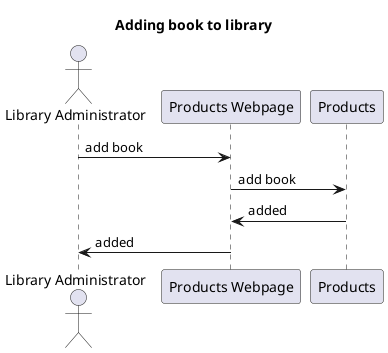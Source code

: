 @startuml
title "Adding book to library"
actor "Library Administrator" as admin
participant "Products Webpage" as productsWebpage
participant "Products" as products

admin -> productsWebpage : add book
productsWebpage -> products : add book
products -> productsWebpage : added
productsWebpage -> admin : added
@enduml